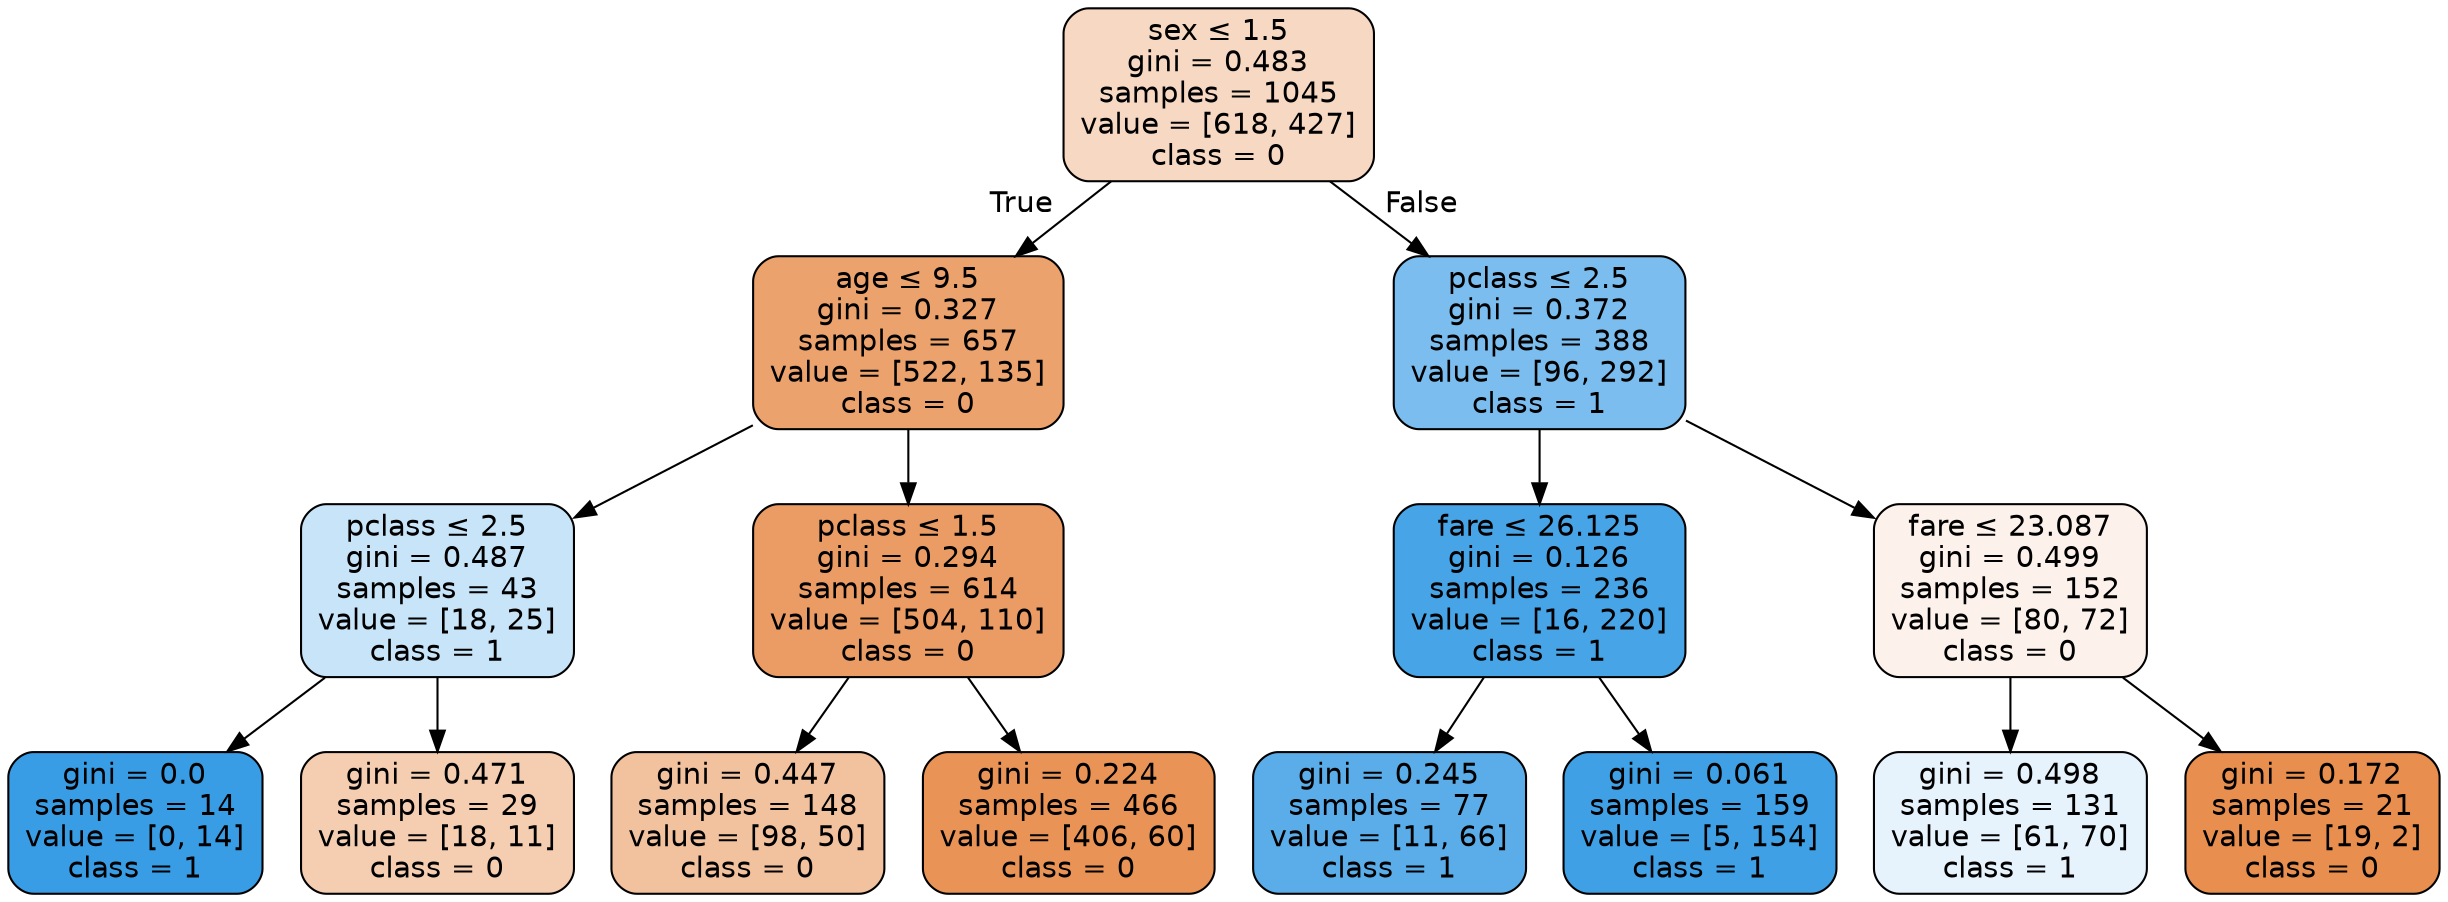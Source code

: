 digraph Tree {
node [shape=box, style="filled, rounded", color="black", fontname=helvetica] ;
edge [fontname=helvetica] ;
0 [label=<sex &le; 1.5<br/>gini = 0.483<br/>samples = 1045<br/>value = [618, 427]<br/>class = 0>, fillcolor="#f7d8c2"] ;
1 [label=<age &le; 9.5<br/>gini = 0.327<br/>samples = 657<br/>value = [522, 135]<br/>class = 0>, fillcolor="#eca26c"] ;
0 -> 1 [labeldistance=2.5, labelangle=45, headlabel="True"] ;
2 [label=<pclass &le; 2.5<br/>gini = 0.487<br/>samples = 43<br/>value = [18, 25]<br/>class = 1>, fillcolor="#c8e4f8"] ;
1 -> 2 ;
3 [label=<gini = 0.0<br/>samples = 14<br/>value = [0, 14]<br/>class = 1>, fillcolor="#399de5"] ;
2 -> 3 ;
4 [label=<gini = 0.471<br/>samples = 29<br/>value = [18, 11]<br/>class = 0>, fillcolor="#f5ceb2"] ;
2 -> 4 ;
5 [label=<pclass &le; 1.5<br/>gini = 0.294<br/>samples = 614<br/>value = [504, 110]<br/>class = 0>, fillcolor="#eb9c64"] ;
1 -> 5 ;
6 [label=<gini = 0.447<br/>samples = 148<br/>value = [98, 50]<br/>class = 0>, fillcolor="#f2c19e"] ;
5 -> 6 ;
7 [label=<gini = 0.224<br/>samples = 466<br/>value = [406, 60]<br/>class = 0>, fillcolor="#e99456"] ;
5 -> 7 ;
8 [label=<pclass &le; 2.5<br/>gini = 0.372<br/>samples = 388<br/>value = [96, 292]<br/>class = 1>, fillcolor="#7abdee"] ;
0 -> 8 [labeldistance=2.5, labelangle=-45, headlabel="False"] ;
9 [label=<fare &le; 26.125<br/>gini = 0.126<br/>samples = 236<br/>value = [16, 220]<br/>class = 1>, fillcolor="#47a4e7"] ;
8 -> 9 ;
10 [label=<gini = 0.245<br/>samples = 77<br/>value = [11, 66]<br/>class = 1>, fillcolor="#5aade9"] ;
9 -> 10 ;
11 [label=<gini = 0.061<br/>samples = 159<br/>value = [5, 154]<br/>class = 1>, fillcolor="#3fa0e6"] ;
9 -> 11 ;
12 [label=<fare &le; 23.087<br/>gini = 0.499<br/>samples = 152<br/>value = [80, 72]<br/>class = 0>, fillcolor="#fcf2eb"] ;
8 -> 12 ;
13 [label=<gini = 0.498<br/>samples = 131<br/>value = [61, 70]<br/>class = 1>, fillcolor="#e6f2fc"] ;
12 -> 13 ;
14 [label=<gini = 0.172<br/>samples = 21<br/>value = [19, 2]<br/>class = 0>, fillcolor="#e88e4e"] ;
12 -> 14 ;
}